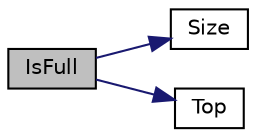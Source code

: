 digraph "IsFull"
{
 // INTERACTIVE_SVG=YES
  edge [fontname="Helvetica",fontsize="10",labelfontname="Helvetica",labelfontsize="10"];
  node [fontname="Helvetica",fontsize="10",shape=record];
  rankdir="LR";
  Node12 [label="IsFull",height=0.2,width=0.4,color="black", fillcolor="grey75", style="filled", fontcolor="black"];
  Node12 -> Node13 [color="midnightblue",fontsize="10",style="solid",fontname="Helvetica"];
  Node13 [label="Size",height=0.2,width=0.4,color="black", fillcolor="white", style="filled",URL="$db/d38/_nlinhas_8c.html#aed7db08f44e9df22b92d90f6bd471589"];
  Node12 -> Node14 [color="midnightblue",fontsize="10",style="solid",fontname="Helvetica"];
  Node14 [label="Top",height=0.2,width=0.4,color="black", fillcolor="white", style="filled",URL="$db/d38/_nlinhas_8c.html#a6a154032624b6573f0fa1a2125616ebb"];
}
